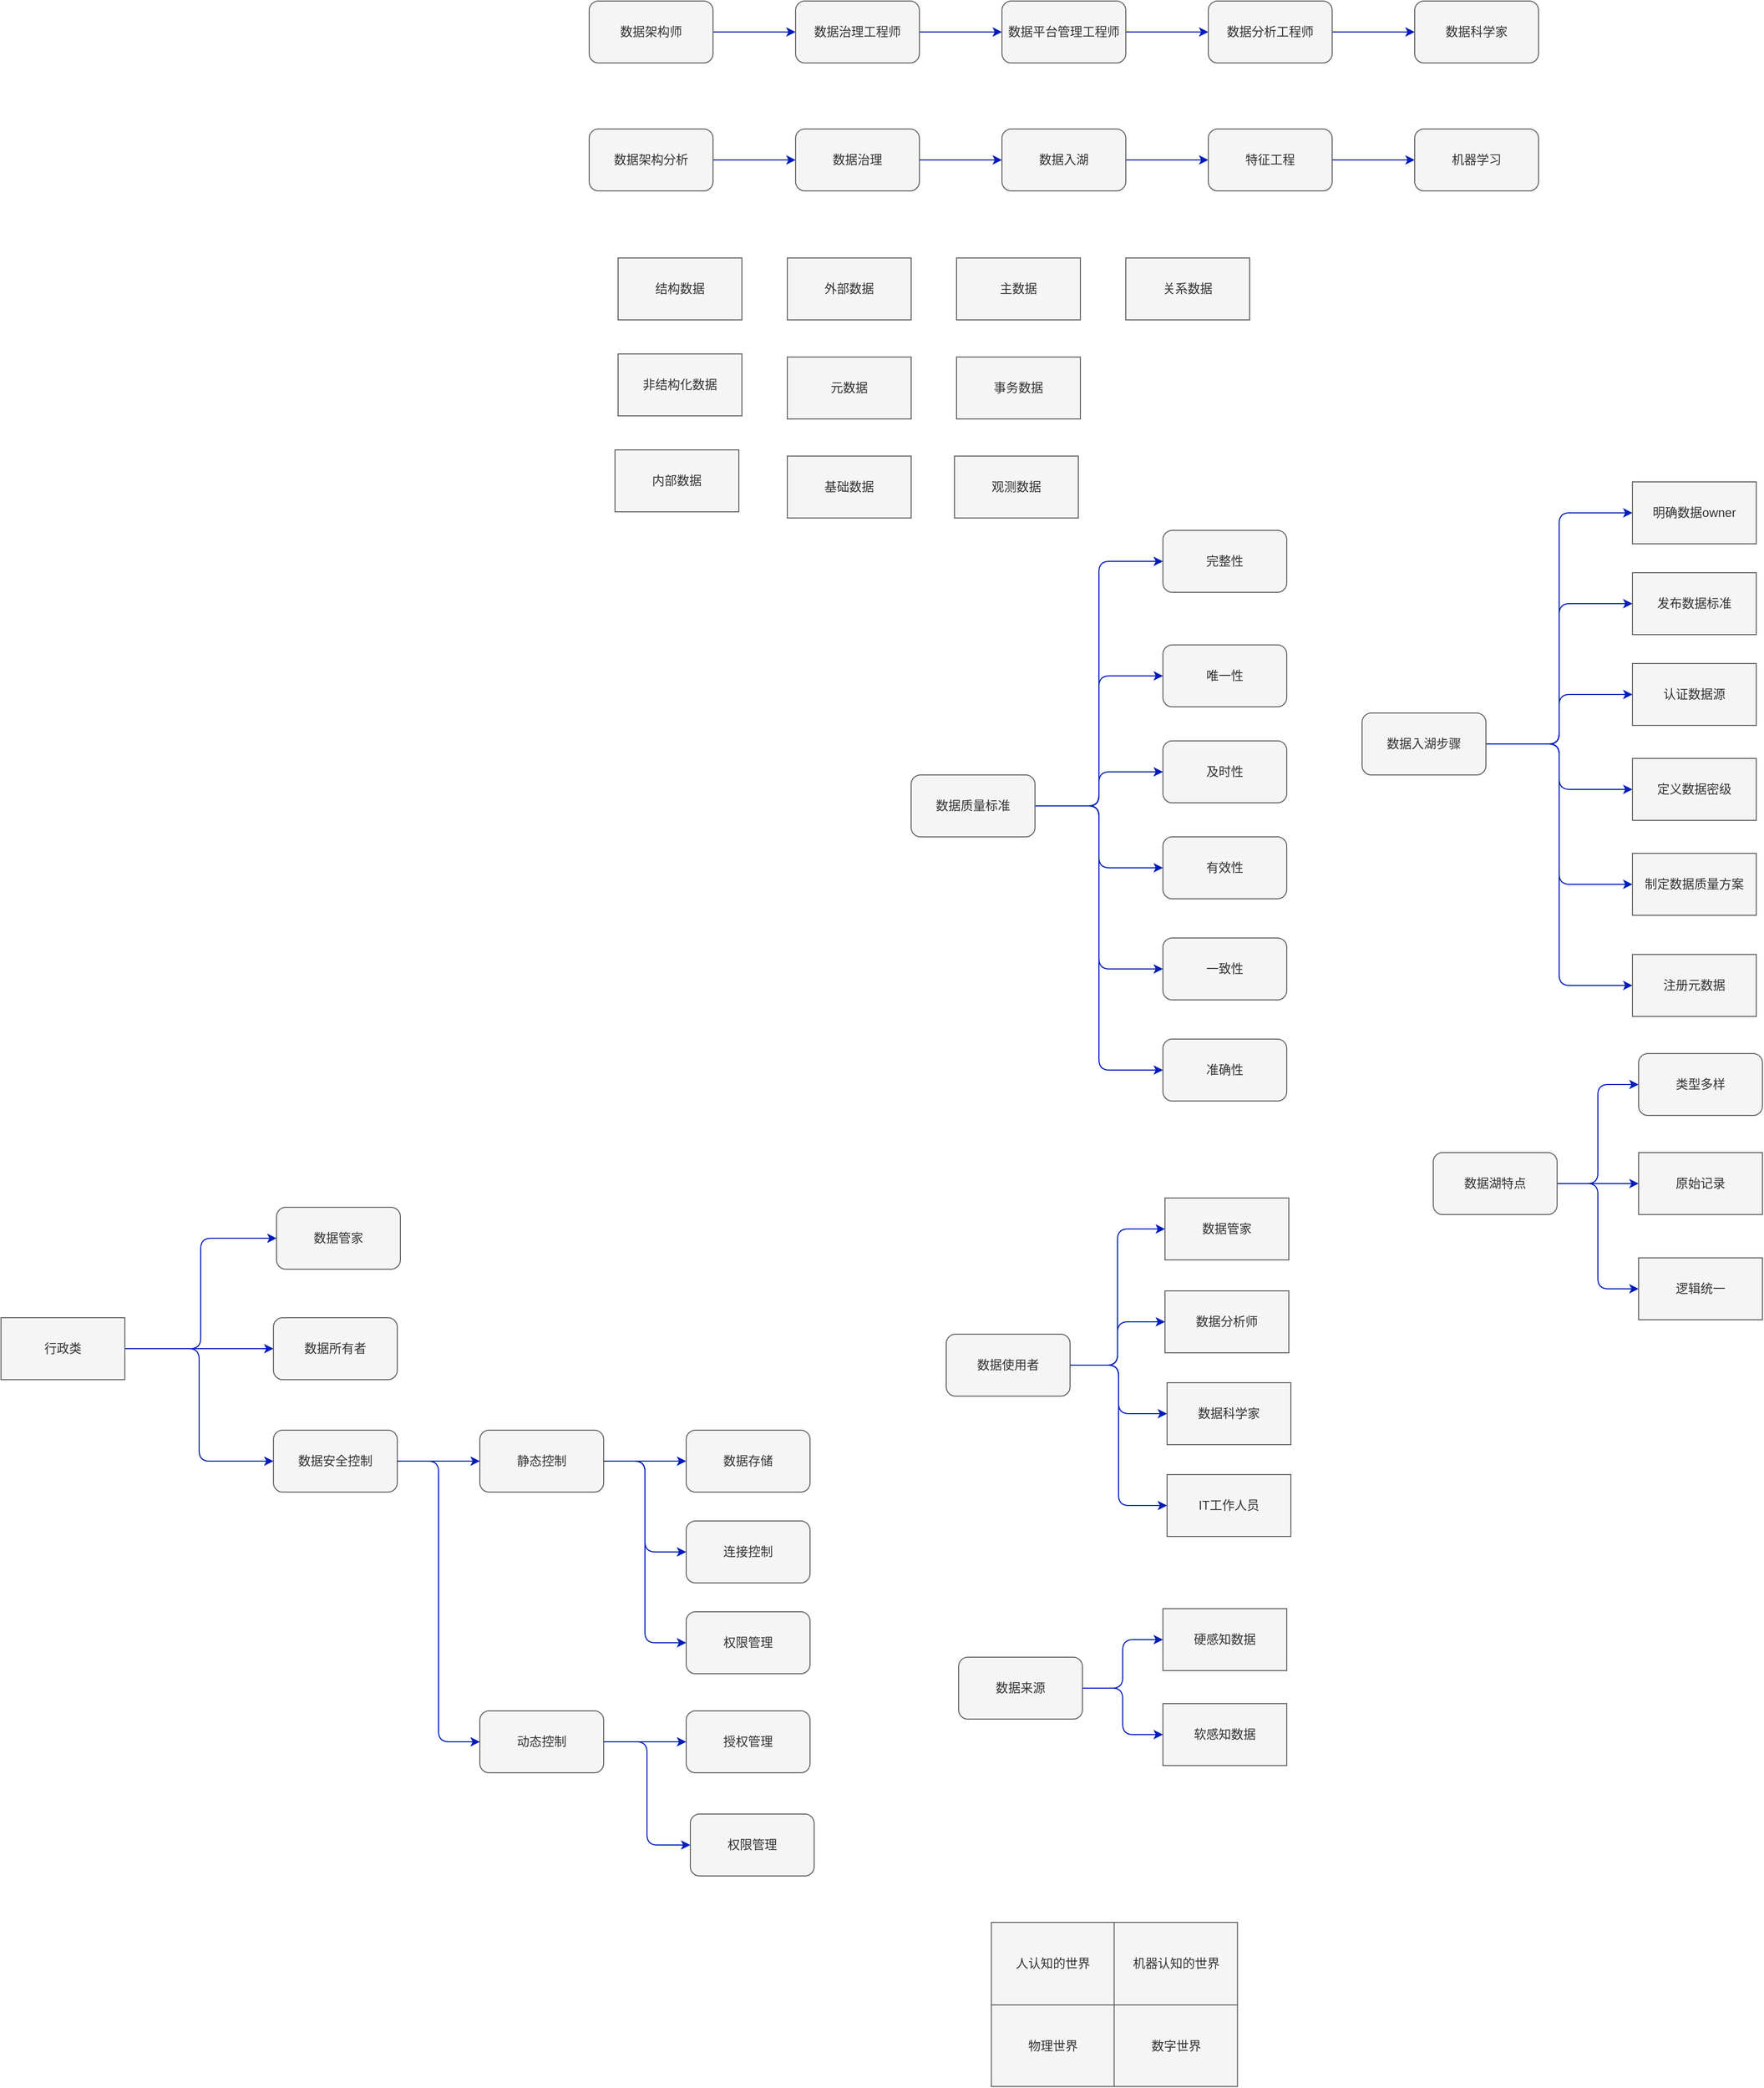 <mxfile>
    <diagram id="YQdwP8wYTN14ouYVlcoB" name="第 1 页">
        <mxGraphModel dx="1965" dy="667" grid="0" gridSize="10" guides="1" tooltips="1" connect="1" arrows="1" fold="1" page="0" pageScale="1" pageWidth="827" pageHeight="1169" background="#ffffff" math="0" shadow="0">
            <root>
                <mxCell id="0"/>
                <mxCell id="1" parent="0"/>
                <mxCell id="4" value="" style="edgeStyle=none;html=1;fontFamily=Helvetica;fontSize=12;fontColor=#333333;fillColor=#0050ef;strokeColor=#001DBC;" edge="1" parent="1" source="2" target="3">
                    <mxGeometry relative="1" as="geometry"/>
                </mxCell>
                <mxCell id="2" value="数据架构分析" style="rounded=1;whiteSpace=wrap;html=1;fillColor=#f5f5f5;fontColor=#333333;strokeColor=#666666;" vertex="1" parent="1">
                    <mxGeometry x="70" y="209" width="120" height="60" as="geometry"/>
                </mxCell>
                <mxCell id="6" value="" style="edgeStyle=none;shape=connector;rounded=1;html=1;labelBackgroundColor=default;fontFamily=Helvetica;fontSize=12;fontColor=#333333;endArrow=classic;strokeColor=#001DBC;fillColor=#0050ef;" edge="1" parent="1" source="3" target="5">
                    <mxGeometry relative="1" as="geometry"/>
                </mxCell>
                <mxCell id="3" value="数据治理" style="rounded=1;whiteSpace=wrap;html=1;fillColor=#f5f5f5;fontColor=#333333;strokeColor=#666666;" vertex="1" parent="1">
                    <mxGeometry x="270" y="209" width="120" height="60" as="geometry"/>
                </mxCell>
                <mxCell id="8" value="" style="edgeStyle=none;shape=connector;rounded=1;html=1;labelBackgroundColor=default;fontFamily=Helvetica;fontSize=12;fontColor=#333333;endArrow=classic;strokeColor=#001DBC;fillColor=#0050ef;" edge="1" parent="1" source="5" target="7">
                    <mxGeometry relative="1" as="geometry"/>
                </mxCell>
                <mxCell id="5" value="数据入湖" style="rounded=1;whiteSpace=wrap;html=1;fillColor=#f5f5f5;fontColor=#333333;strokeColor=#666666;" vertex="1" parent="1">
                    <mxGeometry x="470" y="209" width="120" height="60" as="geometry"/>
                </mxCell>
                <mxCell id="10" value="" style="edgeStyle=none;shape=connector;rounded=1;html=1;labelBackgroundColor=default;fontFamily=Helvetica;fontSize=12;fontColor=#333333;endArrow=classic;strokeColor=#001DBC;fillColor=#0050ef;" edge="1" parent="1" source="7" target="9">
                    <mxGeometry relative="1" as="geometry"/>
                </mxCell>
                <mxCell id="7" value="特征工程" style="whiteSpace=wrap;html=1;fillColor=#f5f5f5;strokeColor=#666666;fontColor=#333333;rounded=1;" vertex="1" parent="1">
                    <mxGeometry x="670" y="209" width="120" height="60" as="geometry"/>
                </mxCell>
                <mxCell id="9" value="机器学习" style="whiteSpace=wrap;html=1;fillColor=#f5f5f5;strokeColor=#666666;fontColor=#333333;rounded=1;" vertex="1" parent="1">
                    <mxGeometry x="870" y="209" width="120" height="60" as="geometry"/>
                </mxCell>
                <mxCell id="11" value="结构数据" style="rounded=0;whiteSpace=wrap;html=1;fontFamily=Helvetica;fontSize=12;fontColor=#333333;strokeColor=#666666;fillColor=#f5f5f5;" vertex="1" parent="1">
                    <mxGeometry x="98" y="334" width="120" height="60" as="geometry"/>
                </mxCell>
                <mxCell id="12" value="非结构化数据" style="rounded=0;whiteSpace=wrap;html=1;fontFamily=Helvetica;fontSize=12;fontColor=#333333;strokeColor=#666666;fillColor=#f5f5f5;" vertex="1" parent="1">
                    <mxGeometry x="98" y="427" width="120" height="60" as="geometry"/>
                </mxCell>
                <mxCell id="13" value="内部数据" style="rounded=0;whiteSpace=wrap;html=1;fontFamily=Helvetica;fontSize=12;fontColor=#333333;strokeColor=#666666;fillColor=#f5f5f5;" vertex="1" parent="1">
                    <mxGeometry x="95" y="520" width="120" height="60" as="geometry"/>
                </mxCell>
                <mxCell id="14" value="外部数据" style="rounded=0;whiteSpace=wrap;html=1;fontFamily=Helvetica;fontSize=12;fontColor=#333333;strokeColor=#666666;fillColor=#f5f5f5;" vertex="1" parent="1">
                    <mxGeometry x="262" y="334" width="120" height="60" as="geometry"/>
                </mxCell>
                <mxCell id="15" value="元数据" style="rounded=0;whiteSpace=wrap;html=1;fontFamily=Helvetica;fontSize=12;fontColor=#333333;strokeColor=#666666;fillColor=#f5f5f5;" vertex="1" parent="1">
                    <mxGeometry x="262" y="430" width="120" height="60" as="geometry"/>
                </mxCell>
                <mxCell id="16" value="基础数据" style="rounded=0;whiteSpace=wrap;html=1;fontFamily=Helvetica;fontSize=12;fontColor=#333333;strokeColor=#666666;fillColor=#f5f5f5;" vertex="1" parent="1">
                    <mxGeometry x="262" y="526" width="120" height="60" as="geometry"/>
                </mxCell>
                <mxCell id="17" value="主数据" style="rounded=0;whiteSpace=wrap;html=1;fontFamily=Helvetica;fontSize=12;fontColor=#333333;strokeColor=#666666;fillColor=#f5f5f5;" vertex="1" parent="1">
                    <mxGeometry x="426" y="334" width="120" height="60" as="geometry"/>
                </mxCell>
                <mxCell id="18" value="事务数据" style="rounded=0;whiteSpace=wrap;html=1;fontFamily=Helvetica;fontSize=12;fontColor=#333333;strokeColor=#666666;fillColor=#f5f5f5;" vertex="1" parent="1">
                    <mxGeometry x="426" y="430" width="120" height="60" as="geometry"/>
                </mxCell>
                <mxCell id="19" value="观测数据" style="rounded=0;whiteSpace=wrap;html=1;fontFamily=Helvetica;fontSize=12;fontColor=#333333;strokeColor=#666666;fillColor=#f5f5f5;" vertex="1" parent="1">
                    <mxGeometry x="424" y="526" width="120" height="60" as="geometry"/>
                </mxCell>
                <mxCell id="20" value="关系数据" style="rounded=0;whiteSpace=wrap;html=1;fontFamily=Helvetica;fontSize=12;fontColor=#333333;strokeColor=#666666;fillColor=#f5f5f5;" vertex="1" parent="1">
                    <mxGeometry x="590" y="334" width="120" height="60" as="geometry"/>
                </mxCell>
                <mxCell id="23" value="准确性" style="rounded=1;whiteSpace=wrap;html=1;fontFamily=Helvetica;fontSize=12;fontColor=#333333;strokeColor=#666666;fillColor=#f5f5f5;" vertex="1" parent="1">
                    <mxGeometry x="626" y="1091" width="120" height="60" as="geometry"/>
                </mxCell>
                <mxCell id="26" value="唯一性" style="rounded=1;whiteSpace=wrap;html=1;fontFamily=Helvetica;fontSize=12;fontColor=#333333;strokeColor=#666666;fillColor=#f5f5f5;" vertex="1" parent="1">
                    <mxGeometry x="626" y="709" width="120" height="60" as="geometry"/>
                </mxCell>
                <mxCell id="27" value="及时性" style="rounded=1;whiteSpace=wrap;html=1;fontFamily=Helvetica;fontSize=12;fontColor=#333333;strokeColor=#666666;fillColor=#f5f5f5;" vertex="1" parent="1">
                    <mxGeometry x="626" y="802" width="120" height="60" as="geometry"/>
                </mxCell>
                <mxCell id="28" value="有效性" style="rounded=1;whiteSpace=wrap;html=1;fontFamily=Helvetica;fontSize=12;fontColor=#333333;strokeColor=#666666;fillColor=#f5f5f5;" vertex="1" parent="1">
                    <mxGeometry x="626" y="895" width="120" height="60" as="geometry"/>
                </mxCell>
                <mxCell id="29" value="完整性" style="rounded=1;whiteSpace=wrap;html=1;fontFamily=Helvetica;fontSize=12;fontColor=#333333;strokeColor=#666666;fillColor=#f5f5f5;" vertex="1" parent="1">
                    <mxGeometry x="626" y="598" width="120" height="60" as="geometry"/>
                </mxCell>
                <mxCell id="30" value="一致性" style="rounded=1;whiteSpace=wrap;html=1;fontFamily=Helvetica;fontSize=12;fontColor=#333333;strokeColor=#666666;fillColor=#f5f5f5;" vertex="1" parent="1">
                    <mxGeometry x="626" y="993" width="120" height="60" as="geometry"/>
                </mxCell>
                <mxCell id="58" value="" style="shape=table;startSize=0;container=1;collapsible=0;childLayout=tableLayout;rounded=1;fontFamily=Helvetica;fontSize=12;fontColor=#333333;strokeColor=#666666;fillColor=#f5f5f5;html=1;" vertex="1" parent="1">
                    <mxGeometry x="459.75" y="1947" width="238.5" height="159" as="geometry"/>
                </mxCell>
                <mxCell id="59" value="" style="shape=partialRectangle;collapsible=0;dropTarget=0;pointerEvents=0;fillColor=none;top=0;left=0;bottom=0;right=0;points=[[0,0.5],[1,0.5]];portConstraint=eastwest;rounded=1;fontFamily=Helvetica;fontSize=12;fontColor=#333333;strokeColor=#666666;html=1;" vertex="1" parent="58">
                    <mxGeometry width="238.5" height="80" as="geometry"/>
                </mxCell>
                <mxCell id="60" value="人认知的世界" style="shape=partialRectangle;html=1;whiteSpace=wrap;connectable=0;overflow=hidden;fillColor=none;top=0;left=0;bottom=0;right=0;pointerEvents=1;rounded=1;fontFamily=Helvetica;fontSize=12;fontColor=#333333;strokeColor=#666666;" vertex="1" parent="59">
                    <mxGeometry width="119" height="80" as="geometry">
                        <mxRectangle width="119" height="80" as="alternateBounds"/>
                    </mxGeometry>
                </mxCell>
                <mxCell id="61" value="机器认知的世界" style="shape=partialRectangle;html=1;whiteSpace=wrap;connectable=0;overflow=hidden;fillColor=none;top=0;left=0;bottom=0;right=0;pointerEvents=1;rounded=1;fontFamily=Helvetica;fontSize=12;fontColor=#333333;strokeColor=#666666;" vertex="1" parent="59">
                    <mxGeometry x="119" width="120" height="80" as="geometry">
                        <mxRectangle width="120" height="80" as="alternateBounds"/>
                    </mxGeometry>
                </mxCell>
                <mxCell id="62" value="" style="shape=partialRectangle;collapsible=0;dropTarget=0;pointerEvents=0;fillColor=none;top=0;left=0;bottom=0;right=0;points=[[0,0.5],[1,0.5]];portConstraint=eastwest;rounded=1;fontFamily=Helvetica;fontSize=12;fontColor=#333333;strokeColor=#666666;html=1;" vertex="1" parent="58">
                    <mxGeometry y="80" width="238.5" height="79" as="geometry"/>
                </mxCell>
                <mxCell id="63" value="物理世界" style="shape=partialRectangle;html=1;whiteSpace=wrap;connectable=0;overflow=hidden;fillColor=none;top=0;left=0;bottom=0;right=0;pointerEvents=1;rounded=1;fontFamily=Helvetica;fontSize=12;fontColor=#333333;strokeColor=#666666;" vertex="1" parent="62">
                    <mxGeometry width="119" height="79" as="geometry">
                        <mxRectangle width="119" height="79" as="alternateBounds"/>
                    </mxGeometry>
                </mxCell>
                <mxCell id="64" value="数字世界" style="shape=partialRectangle;html=1;whiteSpace=wrap;connectable=0;overflow=hidden;fillColor=none;top=0;left=0;bottom=0;right=0;pointerEvents=1;rounded=1;fontFamily=Helvetica;fontSize=12;fontColor=#333333;strokeColor=#666666;" vertex="1" parent="62">
                    <mxGeometry x="119" width="120" height="79" as="geometry">
                        <mxRectangle width="120" height="79" as="alternateBounds"/>
                    </mxGeometry>
                </mxCell>
                <mxCell id="71" style="edgeStyle=orthogonalEdgeStyle;shape=connector;rounded=1;html=1;exitX=1;exitY=0.5;exitDx=0;exitDy=0;entryX=0;entryY=0.5;entryDx=0;entryDy=0;labelBackgroundColor=default;fontFamily=Helvetica;fontSize=12;fontColor=#333333;endArrow=classic;strokeColor=#001DBC;fillColor=#0050ef;" edge="1" parent="1" source="70" target="29">
                    <mxGeometry relative="1" as="geometry"/>
                </mxCell>
                <mxCell id="72" style="edgeStyle=orthogonalEdgeStyle;shape=connector;rounded=1;html=1;exitX=1;exitY=0.5;exitDx=0;exitDy=0;entryX=0;entryY=0.5;entryDx=0;entryDy=0;labelBackgroundColor=default;fontFamily=Helvetica;fontSize=12;fontColor=#333333;endArrow=classic;strokeColor=#001DBC;fillColor=#0050ef;" edge="1" parent="1" source="70" target="26">
                    <mxGeometry relative="1" as="geometry"/>
                </mxCell>
                <mxCell id="73" style="edgeStyle=orthogonalEdgeStyle;shape=connector;rounded=1;html=1;exitX=1;exitY=0.5;exitDx=0;exitDy=0;labelBackgroundColor=default;fontFamily=Helvetica;fontSize=12;fontColor=#333333;endArrow=classic;strokeColor=#001DBC;fillColor=#0050ef;" edge="1" parent="1" source="70" target="27">
                    <mxGeometry relative="1" as="geometry"/>
                </mxCell>
                <mxCell id="74" style="edgeStyle=orthogonalEdgeStyle;shape=connector;rounded=1;html=1;exitX=1;exitY=0.5;exitDx=0;exitDy=0;entryX=0;entryY=0.5;entryDx=0;entryDy=0;labelBackgroundColor=default;fontFamily=Helvetica;fontSize=12;fontColor=#333333;endArrow=classic;strokeColor=#001DBC;fillColor=#0050ef;" edge="1" parent="1" source="70" target="28">
                    <mxGeometry relative="1" as="geometry"/>
                </mxCell>
                <mxCell id="75" style="edgeStyle=orthogonalEdgeStyle;shape=connector;rounded=1;html=1;exitX=1;exitY=0.5;exitDx=0;exitDy=0;entryX=0;entryY=0.5;entryDx=0;entryDy=0;labelBackgroundColor=default;fontFamily=Helvetica;fontSize=12;fontColor=#333333;endArrow=classic;strokeColor=#001DBC;fillColor=#0050ef;" edge="1" parent="1" source="70" target="30">
                    <mxGeometry relative="1" as="geometry"/>
                </mxCell>
                <mxCell id="76" style="edgeStyle=orthogonalEdgeStyle;shape=connector;rounded=1;html=1;exitX=1;exitY=0.5;exitDx=0;exitDy=0;entryX=0;entryY=0.5;entryDx=0;entryDy=0;labelBackgroundColor=default;fontFamily=Helvetica;fontSize=12;fontColor=#333333;endArrow=classic;strokeColor=#001DBC;fillColor=#0050ef;" edge="1" parent="1" source="70" target="23">
                    <mxGeometry relative="1" as="geometry"/>
                </mxCell>
                <mxCell id="70" value="数据质量标准" style="rounded=1;whiteSpace=wrap;html=1;fontFamily=Helvetica;fontSize=12;fontColor=#333333;strokeColor=#666666;fillColor=#f5f5f5;" vertex="1" parent="1">
                    <mxGeometry x="382" y="835" width="120" height="60" as="geometry"/>
                </mxCell>
                <mxCell id="80" value="" style="group" vertex="1" connectable="0" parent="1">
                    <mxGeometry x="-500" y="1254" width="788" height="648" as="geometry"/>
                </mxCell>
                <mxCell id="31" value="数据管家" style="rounded=1;whiteSpace=wrap;html=1;fontFamily=Helvetica;fontSize=12;fontColor=#333333;strokeColor=#666666;fillColor=#f5f5f5;" vertex="1" parent="80">
                    <mxGeometry x="267" width="120" height="60" as="geometry"/>
                </mxCell>
                <mxCell id="32" value="数据所有者" style="rounded=1;whiteSpace=wrap;html=1;fontFamily=Helvetica;fontSize=12;fontColor=#333333;strokeColor=#666666;fillColor=#f5f5f5;" vertex="1" parent="80">
                    <mxGeometry x="264" y="107" width="120" height="60" as="geometry"/>
                </mxCell>
                <mxCell id="33" value="数据安全控制" style="rounded=1;whiteSpace=wrap;html=1;fontFamily=Helvetica;fontSize=12;fontColor=#333333;strokeColor=#666666;fillColor=#f5f5f5;" vertex="1" parent="80">
                    <mxGeometry x="264" y="216" width="120" height="60" as="geometry"/>
                </mxCell>
                <mxCell id="34" value="静态控制" style="whiteSpace=wrap;html=1;fillColor=#f5f5f5;strokeColor=#666666;fontColor=#333333;rounded=1;" vertex="1" parent="80">
                    <mxGeometry x="464" y="216" width="120" height="60" as="geometry"/>
                </mxCell>
                <mxCell id="35" value="" style="edgeStyle=none;shape=connector;rounded=1;html=1;labelBackgroundColor=default;fontFamily=Helvetica;fontSize=12;fontColor=#333333;endArrow=classic;strokeColor=#001DBC;fillColor=#0050ef;" edge="1" parent="80" source="33" target="34">
                    <mxGeometry relative="1" as="geometry"/>
                </mxCell>
                <mxCell id="36" value="动态控制" style="whiteSpace=wrap;html=1;fillColor=#f5f5f5;strokeColor=#666666;fontColor=#333333;rounded=1;" vertex="1" parent="80">
                    <mxGeometry x="464" y="488" width="120" height="60" as="geometry"/>
                </mxCell>
                <mxCell id="41" style="edgeStyle=orthogonalEdgeStyle;shape=connector;rounded=1;html=1;exitX=1;exitY=0.5;exitDx=0;exitDy=0;entryX=0;entryY=0.5;entryDx=0;entryDy=0;labelBackgroundColor=default;fontFamily=Helvetica;fontSize=12;fontColor=#333333;endArrow=classic;strokeColor=#001DBC;fillColor=#0050ef;" edge="1" parent="80" source="33" target="36">
                    <mxGeometry relative="1" as="geometry"/>
                </mxCell>
                <mxCell id="37" value="数据存储" style="whiteSpace=wrap;html=1;fillColor=#f5f5f5;strokeColor=#666666;fontColor=#333333;rounded=1;" vertex="1" parent="80">
                    <mxGeometry x="664" y="216" width="120" height="60" as="geometry"/>
                </mxCell>
                <mxCell id="38" value="" style="edgeStyle=none;shape=connector;rounded=1;html=1;labelBackgroundColor=default;fontFamily=Helvetica;fontSize=12;fontColor=#333333;endArrow=classic;strokeColor=#001DBC;fillColor=#0050ef;" edge="1" parent="80" source="34" target="37">
                    <mxGeometry relative="1" as="geometry"/>
                </mxCell>
                <mxCell id="39" value="连接控制" style="whiteSpace=wrap;html=1;fillColor=#f5f5f5;strokeColor=#666666;fontColor=#333333;rounded=1;" vertex="1" parent="80">
                    <mxGeometry x="664" y="304" width="120" height="60" as="geometry"/>
                </mxCell>
                <mxCell id="42" style="edgeStyle=orthogonalEdgeStyle;shape=connector;rounded=1;html=1;exitX=1;exitY=0.5;exitDx=0;exitDy=0;entryX=0;entryY=0.5;entryDx=0;entryDy=0;labelBackgroundColor=default;fontFamily=Helvetica;fontSize=12;fontColor=#333333;endArrow=classic;strokeColor=#001DBC;fillColor=#0050ef;" edge="1" parent="80" source="34" target="39">
                    <mxGeometry relative="1" as="geometry"/>
                </mxCell>
                <mxCell id="43" value="权限管理" style="whiteSpace=wrap;html=1;fillColor=#f5f5f5;strokeColor=#666666;fontColor=#333333;rounded=1;" vertex="1" parent="80">
                    <mxGeometry x="664" y="392" width="120" height="60" as="geometry"/>
                </mxCell>
                <mxCell id="44" style="edgeStyle=orthogonalEdgeStyle;shape=connector;rounded=1;html=1;exitX=1;exitY=0.5;exitDx=0;exitDy=0;entryX=0;entryY=0.5;entryDx=0;entryDy=0;labelBackgroundColor=default;fontFamily=Helvetica;fontSize=12;fontColor=#333333;endArrow=classic;strokeColor=#001DBC;fillColor=#0050ef;" edge="1" parent="80" source="34" target="43">
                    <mxGeometry relative="1" as="geometry"/>
                </mxCell>
                <mxCell id="46" value="授权管理" style="whiteSpace=wrap;html=1;fillColor=#f5f5f5;strokeColor=#666666;fontColor=#333333;rounded=1;" vertex="1" parent="80">
                    <mxGeometry x="664" y="488" width="120" height="60" as="geometry"/>
                </mxCell>
                <mxCell id="47" value="" style="edgeStyle=orthogonalEdgeStyle;shape=connector;rounded=1;html=1;labelBackgroundColor=default;fontFamily=Helvetica;fontSize=12;fontColor=#333333;endArrow=classic;strokeColor=#001DBC;fillColor=#0050ef;" edge="1" parent="80" source="36" target="46">
                    <mxGeometry relative="1" as="geometry"/>
                </mxCell>
                <mxCell id="48" value="权限管理" style="rounded=1;whiteSpace=wrap;html=1;fontFamily=Helvetica;fontSize=12;fontColor=#333333;strokeColor=#666666;fillColor=#f5f5f5;" vertex="1" parent="80">
                    <mxGeometry x="668" y="588" width="120" height="60" as="geometry"/>
                </mxCell>
                <mxCell id="49" style="edgeStyle=orthogonalEdgeStyle;shape=connector;rounded=1;html=1;exitX=1;exitY=0.5;exitDx=0;exitDy=0;entryX=0;entryY=0.5;entryDx=0;entryDy=0;labelBackgroundColor=default;fontFamily=Helvetica;fontSize=12;fontColor=#333333;endArrow=classic;strokeColor=#001DBC;fillColor=#0050ef;" edge="1" parent="80" source="36" target="48">
                    <mxGeometry relative="1" as="geometry"/>
                </mxCell>
                <mxCell id="51" style="edgeStyle=orthogonalEdgeStyle;shape=connector;rounded=1;html=1;exitX=1;exitY=0.5;exitDx=0;exitDy=0;entryX=0;entryY=0.5;entryDx=0;entryDy=0;labelBackgroundColor=default;fontFamily=Helvetica;fontSize=12;fontColor=#333333;endArrow=classic;strokeColor=#001DBC;fillColor=#0050ef;" edge="1" parent="80" source="50" target="31">
                    <mxGeometry relative="1" as="geometry"/>
                </mxCell>
                <mxCell id="52" style="edgeStyle=orthogonalEdgeStyle;shape=connector;rounded=1;html=1;exitX=1;exitY=0.5;exitDx=0;exitDy=0;entryX=0;entryY=0.5;entryDx=0;entryDy=0;labelBackgroundColor=default;fontFamily=Helvetica;fontSize=12;fontColor=#333333;endArrow=classic;strokeColor=#001DBC;fillColor=#0050ef;" edge="1" parent="80" source="50" target="32">
                    <mxGeometry relative="1" as="geometry"/>
                </mxCell>
                <mxCell id="53" style="edgeStyle=orthogonalEdgeStyle;shape=connector;rounded=1;html=1;exitX=1;exitY=0.5;exitDx=0;exitDy=0;entryX=0;entryY=0.5;entryDx=0;entryDy=0;labelBackgroundColor=default;fontFamily=Helvetica;fontSize=12;fontColor=#333333;endArrow=classic;strokeColor=#001DBC;fillColor=#0050ef;" edge="1" parent="80" source="50" target="33">
                    <mxGeometry relative="1" as="geometry"/>
                </mxCell>
                <mxCell id="50" value="行政类" style="rounded=0;whiteSpace=wrap;html=1;fontFamily=Helvetica;fontSize=12;fontColor=#333333;strokeColor=#666666;fillColor=#f5f5f5;" vertex="1" parent="80">
                    <mxGeometry y="107" width="120" height="60" as="geometry"/>
                </mxCell>
                <mxCell id="81" value="" style="group" vertex="1" connectable="0" parent="1">
                    <mxGeometry x="428" y="1643" width="318" height="152" as="geometry"/>
                </mxCell>
                <mxCell id="21" value="硬感知数据" style="rounded=0;whiteSpace=wrap;html=1;fontFamily=Helvetica;fontSize=12;fontColor=#333333;strokeColor=#666666;fillColor=#f5f5f5;" vertex="1" parent="81">
                    <mxGeometry x="198" width="120" height="60" as="geometry"/>
                </mxCell>
                <mxCell id="22" value="软感知数据" style="rounded=0;whiteSpace=wrap;html=1;fontFamily=Helvetica;fontSize=12;fontColor=#333333;strokeColor=#666666;fillColor=#f5f5f5;" vertex="1" parent="81">
                    <mxGeometry x="198" y="92" width="120" height="60" as="geometry"/>
                </mxCell>
                <mxCell id="78" style="edgeStyle=orthogonalEdgeStyle;shape=connector;rounded=1;html=1;exitX=1;exitY=0.5;exitDx=0;exitDy=0;labelBackgroundColor=default;fontFamily=Helvetica;fontSize=12;fontColor=#333333;endArrow=classic;strokeColor=#001DBC;fillColor=#0050ef;" edge="1" parent="81" source="77" target="21">
                    <mxGeometry relative="1" as="geometry"/>
                </mxCell>
                <mxCell id="79" style="edgeStyle=orthogonalEdgeStyle;shape=connector;rounded=1;html=1;exitX=1;exitY=0.5;exitDx=0;exitDy=0;entryX=0;entryY=0.5;entryDx=0;entryDy=0;labelBackgroundColor=default;fontFamily=Helvetica;fontSize=12;fontColor=#333333;endArrow=classic;strokeColor=#001DBC;fillColor=#0050ef;" edge="1" parent="81" source="77" target="22">
                    <mxGeometry relative="1" as="geometry"/>
                </mxCell>
                <mxCell id="77" value="数据来源" style="rounded=1;whiteSpace=wrap;html=1;fontFamily=Helvetica;fontSize=12;fontColor=#333333;strokeColor=#666666;fillColor=#f5f5f5;" vertex="1" parent="81">
                    <mxGeometry y="47" width="120" height="60" as="geometry"/>
                </mxCell>
                <mxCell id="84" value="" style="edgeStyle=orthogonalEdgeStyle;shape=connector;rounded=1;html=1;labelBackgroundColor=default;fontFamily=Helvetica;fontSize=12;fontColor=#333333;endArrow=classic;strokeColor=#001DBC;fillColor=#0050ef;" edge="1" parent="1" source="82" target="83">
                    <mxGeometry relative="1" as="geometry"/>
                </mxCell>
                <mxCell id="82" value="数据架构师" style="rounded=1;whiteSpace=wrap;html=1;fontFamily=Helvetica;fontSize=12;fontColor=#333333;strokeColor=#666666;fillColor=#f5f5f5;" vertex="1" parent="1">
                    <mxGeometry x="70" y="85" width="120" height="60" as="geometry"/>
                </mxCell>
                <mxCell id="86" value="" style="edgeStyle=orthogonalEdgeStyle;shape=connector;rounded=1;html=1;labelBackgroundColor=default;fontFamily=Helvetica;fontSize=12;fontColor=#333333;endArrow=classic;strokeColor=#001DBC;fillColor=#0050ef;" edge="1" parent="1" source="83" target="85">
                    <mxGeometry relative="1" as="geometry"/>
                </mxCell>
                <mxCell id="83" value="数据治理工程师" style="whiteSpace=wrap;html=1;fillColor=#f5f5f5;strokeColor=#666666;fontColor=#333333;rounded=1;" vertex="1" parent="1">
                    <mxGeometry x="270" y="85" width="120" height="60" as="geometry"/>
                </mxCell>
                <mxCell id="88" value="" style="edgeStyle=orthogonalEdgeStyle;shape=connector;rounded=1;html=1;labelBackgroundColor=default;fontFamily=Helvetica;fontSize=12;fontColor=#333333;endArrow=classic;strokeColor=#001DBC;fillColor=#0050ef;" edge="1" parent="1" source="85" target="87">
                    <mxGeometry relative="1" as="geometry"/>
                </mxCell>
                <mxCell id="85" value="数据平台管理工程师" style="whiteSpace=wrap;html=1;fillColor=#f5f5f5;strokeColor=#666666;fontColor=#333333;rounded=1;" vertex="1" parent="1">
                    <mxGeometry x="470" y="85" width="120" height="60" as="geometry"/>
                </mxCell>
                <mxCell id="90" value="" style="edgeStyle=orthogonalEdgeStyle;shape=connector;rounded=1;html=1;labelBackgroundColor=default;fontFamily=Helvetica;fontSize=12;fontColor=#333333;endArrow=classic;strokeColor=#001DBC;fillColor=#0050ef;" edge="1" parent="1" source="87" target="89">
                    <mxGeometry relative="1" as="geometry"/>
                </mxCell>
                <mxCell id="87" value="数据分析工程师" style="whiteSpace=wrap;html=1;fillColor=#f5f5f5;strokeColor=#666666;fontColor=#333333;rounded=1;" vertex="1" parent="1">
                    <mxGeometry x="670" y="85" width="120" height="60" as="geometry"/>
                </mxCell>
                <mxCell id="89" value="数据科学家" style="whiteSpace=wrap;html=1;fillColor=#f5f5f5;strokeColor=#666666;fontColor=#333333;rounded=1;" vertex="1" parent="1">
                    <mxGeometry x="870" y="85" width="120" height="60" as="geometry"/>
                </mxCell>
                <mxCell id="98" style="edgeStyle=orthogonalEdgeStyle;shape=connector;rounded=1;html=1;exitX=1;exitY=0.5;exitDx=0;exitDy=0;entryX=0;entryY=0.5;entryDx=0;entryDy=0;labelBackgroundColor=default;fontFamily=Helvetica;fontSize=12;fontColor=#333333;endArrow=classic;strokeColor=#001DBC;fillColor=#0050ef;" edge="1" parent="1" source="91" target="92">
                    <mxGeometry relative="1" as="geometry"/>
                </mxCell>
                <mxCell id="100" style="edgeStyle=orthogonalEdgeStyle;shape=connector;rounded=1;html=1;exitX=1;exitY=0.5;exitDx=0;exitDy=0;entryX=0;entryY=0.5;entryDx=0;entryDy=0;labelBackgroundColor=default;fontFamily=Helvetica;fontSize=12;fontColor=#333333;endArrow=classic;strokeColor=#001DBC;fillColor=#0050ef;" edge="1" parent="1" source="91" target="94">
                    <mxGeometry relative="1" as="geometry"/>
                </mxCell>
                <mxCell id="101" style="edgeStyle=orthogonalEdgeStyle;shape=connector;rounded=1;html=1;exitX=1;exitY=0.5;exitDx=0;exitDy=0;entryX=0;entryY=0.5;entryDx=0;entryDy=0;labelBackgroundColor=default;fontFamily=Helvetica;fontSize=12;fontColor=#333333;endArrow=classic;strokeColor=#001DBC;fillColor=#0050ef;" edge="1" parent="1" source="91" target="95">
                    <mxGeometry relative="1" as="geometry"/>
                </mxCell>
                <mxCell id="102" style="edgeStyle=orthogonalEdgeStyle;shape=connector;rounded=1;html=1;exitX=1;exitY=0.5;exitDx=0;exitDy=0;entryX=0;entryY=0.5;entryDx=0;entryDy=0;labelBackgroundColor=default;fontFamily=Helvetica;fontSize=12;fontColor=#333333;endArrow=classic;strokeColor=#001DBC;fillColor=#0050ef;" edge="1" parent="1" source="91" target="96">
                    <mxGeometry relative="1" as="geometry"/>
                </mxCell>
                <mxCell id="103" style="edgeStyle=orthogonalEdgeStyle;shape=connector;rounded=1;html=1;exitX=1;exitY=0.5;exitDx=0;exitDy=0;entryX=0;entryY=0.5;entryDx=0;entryDy=0;labelBackgroundColor=default;fontFamily=Helvetica;fontSize=12;fontColor=#333333;endArrow=classic;strokeColor=#001DBC;fillColor=#0050ef;" edge="1" parent="1" source="91" target="97">
                    <mxGeometry relative="1" as="geometry"/>
                </mxCell>
                <mxCell id="105" style="edgeStyle=orthogonalEdgeStyle;shape=connector;rounded=1;html=1;exitX=1;exitY=0.5;exitDx=0;exitDy=0;entryX=0;entryY=0.5;entryDx=0;entryDy=0;labelBackgroundColor=default;fontFamily=Helvetica;fontSize=12;fontColor=#333333;endArrow=classic;strokeColor=#001DBC;fillColor=#0050ef;" edge="1" parent="1" source="91" target="93">
                    <mxGeometry relative="1" as="geometry"/>
                </mxCell>
                <mxCell id="91" value="数据入湖步骤" style="rounded=1;whiteSpace=wrap;html=1;fontFamily=Helvetica;fontSize=12;fontColor=#333333;strokeColor=#666666;fillColor=#f5f5f5;" vertex="1" parent="1">
                    <mxGeometry x="819" y="775" width="120" height="60" as="geometry"/>
                </mxCell>
                <mxCell id="92" value="明确数据owner" style="rounded=0;whiteSpace=wrap;html=1;fontFamily=Helvetica;fontSize=12;fontColor=#333333;strokeColor=#666666;fillColor=#f5f5f5;" vertex="1" parent="1">
                    <mxGeometry x="1081" y="551" width="120" height="60" as="geometry"/>
                </mxCell>
                <mxCell id="93" value="发布数据标准" style="rounded=0;whiteSpace=wrap;html=1;fontFamily=Helvetica;fontSize=12;fontColor=#333333;strokeColor=#666666;fillColor=#f5f5f5;" vertex="1" parent="1">
                    <mxGeometry x="1081" y="639" width="120" height="60" as="geometry"/>
                </mxCell>
                <mxCell id="94" value="认证数据源" style="rounded=0;whiteSpace=wrap;html=1;fontFamily=Helvetica;fontSize=12;fontColor=#333333;strokeColor=#666666;fillColor=#f5f5f5;" vertex="1" parent="1">
                    <mxGeometry x="1081" y="727" width="120" height="60" as="geometry"/>
                </mxCell>
                <mxCell id="95" value="定义数据密级" style="rounded=0;whiteSpace=wrap;html=1;fontFamily=Helvetica;fontSize=12;fontColor=#333333;strokeColor=#666666;fillColor=#f5f5f5;" vertex="1" parent="1">
                    <mxGeometry x="1081" y="819" width="120" height="60" as="geometry"/>
                </mxCell>
                <mxCell id="96" value="制定数据质量方案" style="rounded=0;whiteSpace=wrap;html=1;fontFamily=Helvetica;fontSize=12;fontColor=#333333;strokeColor=#666666;fillColor=#f5f5f5;" vertex="1" parent="1">
                    <mxGeometry x="1081" y="911" width="120" height="60" as="geometry"/>
                </mxCell>
                <mxCell id="97" value="注册元数据" style="rounded=0;whiteSpace=wrap;html=1;fontFamily=Helvetica;fontSize=12;fontColor=#333333;strokeColor=#666666;fillColor=#f5f5f5;" vertex="1" parent="1">
                    <mxGeometry x="1081" y="1009" width="120" height="60" as="geometry"/>
                </mxCell>
                <mxCell id="107" value="" style="group" vertex="1" connectable="0" parent="1">
                    <mxGeometry x="408" y="1245" width="334" height="327" as="geometry"/>
                </mxCell>
                <mxCell id="54" value="数据管家" style="rounded=0;whiteSpace=wrap;html=1;fontFamily=Helvetica;fontSize=12;fontColor=#333333;strokeColor=#666666;fillColor=#f5f5f5;" vertex="1" parent="107">
                    <mxGeometry x="220" width="120" height="60" as="geometry"/>
                </mxCell>
                <mxCell id="106" value="" style="group" vertex="1" connectable="0" parent="107">
                    <mxGeometry x="8" y="90" width="334" height="238" as="geometry"/>
                </mxCell>
                <mxCell id="55" value="数据分析师" style="rounded=0;whiteSpace=wrap;html=1;fontFamily=Helvetica;fontSize=12;fontColor=#333333;strokeColor=#666666;fillColor=#f5f5f5;" vertex="1" parent="106">
                    <mxGeometry x="212" width="120" height="60" as="geometry"/>
                </mxCell>
                <mxCell id="56" value="数据科学家" style="rounded=0;whiteSpace=wrap;html=1;fontFamily=Helvetica;fontSize=12;fontColor=#333333;strokeColor=#666666;fillColor=#f5f5f5;" vertex="1" parent="106">
                    <mxGeometry x="214" y="89" width="120" height="60" as="geometry"/>
                </mxCell>
                <mxCell id="57" value="IT工作人员" style="rounded=0;whiteSpace=wrap;html=1;fontFamily=Helvetica;fontSize=12;fontColor=#333333;strokeColor=#666666;fillColor=#f5f5f5;" vertex="1" parent="106">
                    <mxGeometry x="214" y="178" width="120" height="60" as="geometry"/>
                </mxCell>
                <mxCell id="67" style="edgeStyle=orthogonalEdgeStyle;shape=connector;rounded=1;html=1;exitX=1;exitY=0.5;exitDx=0;exitDy=0;labelBackgroundColor=default;fontFamily=Helvetica;fontSize=12;fontColor=#333333;endArrow=classic;strokeColor=#001DBC;fillColor=#0050ef;" edge="1" parent="106" source="65" target="55">
                    <mxGeometry relative="1" as="geometry"/>
                </mxCell>
                <mxCell id="68" style="edgeStyle=orthogonalEdgeStyle;shape=connector;rounded=1;html=1;exitX=1;exitY=0.5;exitDx=0;exitDy=0;labelBackgroundColor=default;fontFamily=Helvetica;fontSize=12;fontColor=#333333;endArrow=classic;strokeColor=#001DBC;fillColor=#0050ef;" edge="1" parent="106" source="65" target="56">
                    <mxGeometry relative="1" as="geometry"/>
                </mxCell>
                <mxCell id="69" style="edgeStyle=orthogonalEdgeStyle;shape=connector;rounded=1;html=1;exitX=1;exitY=0.5;exitDx=0;exitDy=0;entryX=0;entryY=0.5;entryDx=0;entryDy=0;labelBackgroundColor=default;fontFamily=Helvetica;fontSize=12;fontColor=#333333;endArrow=classic;strokeColor=#001DBC;fillColor=#0050ef;" edge="1" parent="106" source="65" target="57">
                    <mxGeometry relative="1" as="geometry"/>
                </mxCell>
                <mxCell id="65" value="数据使用者" style="rounded=1;whiteSpace=wrap;html=1;fontFamily=Helvetica;fontSize=12;fontColor=#333333;strokeColor=#666666;fillColor=#f5f5f5;" vertex="1" parent="106">
                    <mxGeometry y="42" width="120" height="60" as="geometry"/>
                </mxCell>
                <mxCell id="66" style="edgeStyle=orthogonalEdgeStyle;shape=connector;rounded=1;html=1;exitX=1;exitY=0.5;exitDx=0;exitDy=0;entryX=0;entryY=0.5;entryDx=0;entryDy=0;labelBackgroundColor=default;fontFamily=Helvetica;fontSize=12;fontColor=#333333;endArrow=classic;strokeColor=#001DBC;fillColor=#0050ef;" edge="1" parent="107" source="65" target="54">
                    <mxGeometry relative="1" as="geometry"/>
                </mxCell>
                <mxCell id="113" style="edgeStyle=orthogonalEdgeStyle;shape=connector;rounded=1;html=1;exitX=1;exitY=0.5;exitDx=0;exitDy=0;entryX=0;entryY=0.5;entryDx=0;entryDy=0;labelBackgroundColor=default;fontFamily=Helvetica;fontSize=12;fontColor=#333333;endArrow=classic;strokeColor=#001DBC;fillColor=#0050ef;" edge="1" parent="1" source="108" target="109">
                    <mxGeometry relative="1" as="geometry"/>
                </mxCell>
                <mxCell id="114" style="edgeStyle=orthogonalEdgeStyle;shape=connector;rounded=1;html=1;exitX=1;exitY=0.5;exitDx=0;exitDy=0;entryX=0;entryY=0.5;entryDx=0;entryDy=0;labelBackgroundColor=default;fontFamily=Helvetica;fontSize=12;fontColor=#333333;endArrow=classic;strokeColor=#001DBC;fillColor=#0050ef;" edge="1" parent="1" source="108" target="111">
                    <mxGeometry relative="1" as="geometry"/>
                </mxCell>
                <mxCell id="115" style="edgeStyle=orthogonalEdgeStyle;shape=connector;rounded=1;html=1;exitX=1;exitY=0.5;exitDx=0;exitDy=0;entryX=0;entryY=0.5;entryDx=0;entryDy=0;labelBackgroundColor=default;fontFamily=Helvetica;fontSize=12;fontColor=#333333;endArrow=classic;strokeColor=#001DBC;fillColor=#0050ef;" edge="1" parent="1" source="108" target="112">
                    <mxGeometry relative="1" as="geometry"/>
                </mxCell>
                <mxCell id="108" value="数据湖特点" style="rounded=1;whiteSpace=wrap;html=1;fontFamily=Helvetica;fontSize=12;fontColor=#333333;strokeColor=#666666;fillColor=#f5f5f5;" vertex="1" parent="1">
                    <mxGeometry x="888" y="1201" width="120" height="60" as="geometry"/>
                </mxCell>
                <mxCell id="109" value="类型多样" style="whiteSpace=wrap;html=1;fillColor=#f5f5f5;strokeColor=#666666;fontColor=#333333;rounded=1;" vertex="1" parent="1">
                    <mxGeometry x="1087" y="1105" width="120" height="60" as="geometry"/>
                </mxCell>
                <mxCell id="111" value="原始记录" style="rounded=0;whiteSpace=wrap;html=1;fontFamily=Helvetica;fontSize=12;fontColor=#333333;strokeColor=#666666;fillColor=#f5f5f5;" vertex="1" parent="1">
                    <mxGeometry x="1087" y="1201" width="120" height="60" as="geometry"/>
                </mxCell>
                <mxCell id="112" value="逻辑统一" style="rounded=0;whiteSpace=wrap;html=1;fontFamily=Helvetica;fontSize=12;fontColor=#333333;strokeColor=#666666;fillColor=#f5f5f5;" vertex="1" parent="1">
                    <mxGeometry x="1087" y="1303" width="120" height="60" as="geometry"/>
                </mxCell>
            </root>
        </mxGraphModel>
    </diagram>
</mxfile>